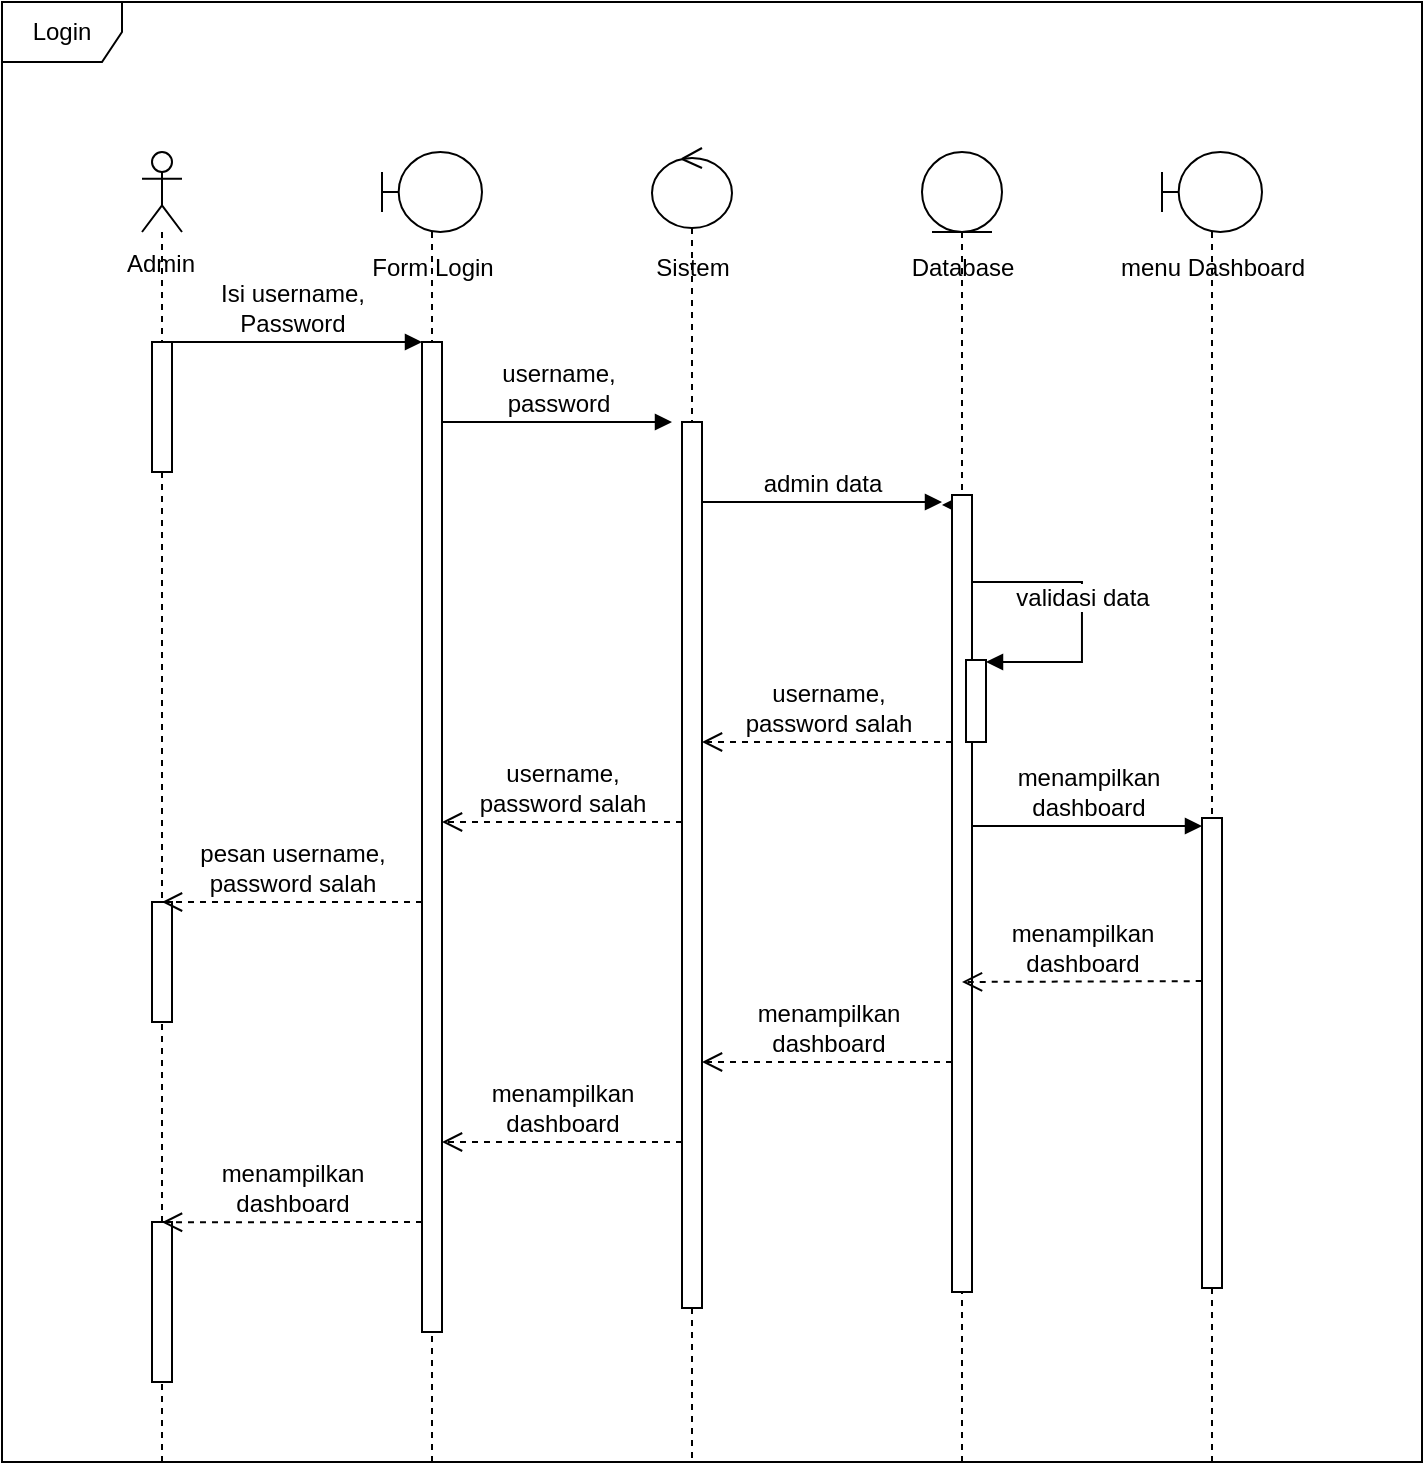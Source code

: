 <mxfile version="24.4.9" type="device">
  <diagram name="Page-1" id="Nw6xJRRrV9Ymw97xpsm8">
    <mxGraphModel dx="2049" dy="1103" grid="1" gridSize="10" guides="1" tooltips="1" connect="1" arrows="1" fold="1" page="1" pageScale="1" pageWidth="850" pageHeight="1100" math="0" shadow="0">
      <root>
        <mxCell id="0" />
        <mxCell id="1" parent="0" />
        <mxCell id="pRc9m_30AzVswk76E-eJ-11" value="Login" style="shape=umlFrame;whiteSpace=wrap;html=1;pointerEvents=0;" vertex="1" parent="1">
          <mxGeometry x="80" y="150" width="710" height="730" as="geometry" />
        </mxCell>
        <mxCell id="pRc9m_30AzVswk76E-eJ-15" value="" style="shape=umlLifeline;perimeter=lifelinePerimeter;whiteSpace=wrap;html=1;container=1;dropTarget=0;collapsible=0;recursiveResize=0;outlineConnect=0;portConstraint=eastwest;newEdgeStyle={&quot;curved&quot;:0,&quot;rounded&quot;:0};participant=umlActor;strokeColor=default;align=center;verticalAlign=middle;fontFamily=Helvetica;fontSize=12;fontColor=default;fillColor=default;" vertex="1" parent="1">
          <mxGeometry x="150" y="225" width="20" height="655" as="geometry" />
        </mxCell>
        <mxCell id="pRc9m_30AzVswk76E-eJ-26" value="" style="html=1;points=[[0,0,0,0,5],[0,1,0,0,-5],[1,0,0,0,5],[1,1,0,0,-5]];perimeter=orthogonalPerimeter;outlineConnect=0;targetShapes=umlLifeline;portConstraint=eastwest;newEdgeStyle={&quot;curved&quot;:0,&quot;rounded&quot;:0};strokeColor=default;align=center;verticalAlign=middle;fontFamily=Helvetica;fontSize=12;fontColor=default;fillColor=default;" vertex="1" parent="pRc9m_30AzVswk76E-eJ-15">
          <mxGeometry x="5" y="95" width="10" height="65" as="geometry" />
        </mxCell>
        <mxCell id="pRc9m_30AzVswk76E-eJ-43" value="" style="html=1;points=[[0,0,0,0,5],[0,1,0,0,-5],[1,0,0,0,5],[1,1,0,0,-5]];perimeter=orthogonalPerimeter;outlineConnect=0;targetShapes=umlLifeline;portConstraint=eastwest;newEdgeStyle={&quot;curved&quot;:0,&quot;rounded&quot;:0};strokeColor=default;align=center;verticalAlign=middle;fontFamily=Helvetica;fontSize=12;fontColor=default;fillColor=default;" vertex="1" parent="pRc9m_30AzVswk76E-eJ-15">
          <mxGeometry x="5" y="375" width="10" height="60" as="geometry" />
        </mxCell>
        <mxCell id="pRc9m_30AzVswk76E-eJ-51" value="" style="html=1;points=[[0,0,0,0,5],[0,1,0,0,-5],[1,0,0,0,5],[1,1,0,0,-5]];perimeter=orthogonalPerimeter;outlineConnect=0;targetShapes=umlLifeline;portConstraint=eastwest;newEdgeStyle={&quot;curved&quot;:0,&quot;rounded&quot;:0};strokeColor=default;align=center;verticalAlign=middle;fontFamily=Helvetica;fontSize=12;fontColor=default;fillColor=default;" vertex="1" parent="pRc9m_30AzVswk76E-eJ-15">
          <mxGeometry x="5" y="535" width="10" height="80" as="geometry" />
        </mxCell>
        <mxCell id="pRc9m_30AzVswk76E-eJ-17" value="Admin" style="text;html=1;align=center;verticalAlign=middle;resizable=0;points=[];autosize=1;strokeColor=none;fillColor=none;fontFamily=Helvetica;fontSize=12;fontColor=default;" vertex="1" parent="1">
          <mxGeometry x="129" y="266" width="60" height="30" as="geometry" />
        </mxCell>
        <mxCell id="pRc9m_30AzVswk76E-eJ-18" value="" style="shape=umlLifeline;perimeter=lifelinePerimeter;whiteSpace=wrap;html=1;container=1;dropTarget=0;collapsible=0;recursiveResize=0;outlineConnect=0;portConstraint=eastwest;newEdgeStyle={&quot;curved&quot;:0,&quot;rounded&quot;:0};participant=umlBoundary;strokeColor=default;align=center;verticalAlign=middle;fontFamily=Helvetica;fontSize=12;fontColor=default;fillColor=default;" vertex="1" parent="1">
          <mxGeometry x="270" y="225" width="50" height="655" as="geometry" />
        </mxCell>
        <mxCell id="pRc9m_30AzVswk76E-eJ-27" value="" style="html=1;points=[[0,0,0,0,5],[0,1,0,0,-5],[1,0,0,0,5],[1,1,0,0,-5]];perimeter=orthogonalPerimeter;outlineConnect=0;targetShapes=umlLifeline;portConstraint=eastwest;newEdgeStyle={&quot;curved&quot;:0,&quot;rounded&quot;:0};strokeColor=default;align=center;verticalAlign=middle;fontFamily=Helvetica;fontSize=12;fontColor=default;fillColor=default;" vertex="1" parent="pRc9m_30AzVswk76E-eJ-18">
          <mxGeometry x="20" y="95" width="10" height="495" as="geometry" />
        </mxCell>
        <mxCell id="pRc9m_30AzVswk76E-eJ-19" value="Form Login" style="text;html=1;align=center;verticalAlign=middle;resizable=0;points=[];autosize=1;strokeColor=none;fillColor=none;fontFamily=Helvetica;fontSize=12;fontColor=default;" vertex="1" parent="1">
          <mxGeometry x="255" y="268" width="80" height="30" as="geometry" />
        </mxCell>
        <mxCell id="pRc9m_30AzVswk76E-eJ-20" value="" style="shape=umlLifeline;perimeter=lifelinePerimeter;whiteSpace=wrap;html=1;container=1;dropTarget=0;collapsible=0;recursiveResize=0;outlineConnect=0;portConstraint=eastwest;newEdgeStyle={&quot;curved&quot;:0,&quot;rounded&quot;:0};participant=umlBoundary;strokeColor=default;align=center;verticalAlign=middle;fontFamily=Helvetica;fontSize=12;fontColor=default;fillColor=default;" vertex="1" parent="1">
          <mxGeometry x="660" y="225" width="50" height="655" as="geometry" />
        </mxCell>
        <mxCell id="pRc9m_30AzVswk76E-eJ-45" value="" style="html=1;points=[[0,0,0,0,5],[0,1,0,0,-5],[1,0,0,0,5],[1,1,0,0,-5]];perimeter=orthogonalPerimeter;outlineConnect=0;targetShapes=umlLifeline;portConstraint=eastwest;newEdgeStyle={&quot;curved&quot;:0,&quot;rounded&quot;:0};strokeColor=default;align=center;verticalAlign=middle;fontFamily=Helvetica;fontSize=12;fontColor=default;fillColor=default;" vertex="1" parent="pRc9m_30AzVswk76E-eJ-20">
          <mxGeometry x="20" y="333" width="10" height="235" as="geometry" />
        </mxCell>
        <mxCell id="pRc9m_30AzVswk76E-eJ-21" value="Database" style="text;html=1;align=center;verticalAlign=middle;resizable=0;points=[];autosize=1;strokeColor=none;fillColor=none;fontFamily=Helvetica;fontSize=12;fontColor=default;" vertex="1" parent="1">
          <mxGeometry x="525" y="268" width="70" height="30" as="geometry" />
        </mxCell>
        <mxCell id="pRc9m_30AzVswk76E-eJ-22" value="" style="shape=umlLifeline;perimeter=lifelinePerimeter;whiteSpace=wrap;html=1;container=1;dropTarget=0;collapsible=0;recursiveResize=0;outlineConnect=0;portConstraint=eastwest;newEdgeStyle={&quot;curved&quot;:0,&quot;rounded&quot;:0};participant=umlControl;strokeColor=default;align=center;verticalAlign=middle;fontFamily=Helvetica;fontSize=12;fontColor=default;fillColor=default;" vertex="1" parent="1">
          <mxGeometry x="405" y="223" width="40" height="657" as="geometry" />
        </mxCell>
        <mxCell id="pRc9m_30AzVswk76E-eJ-30" value="" style="html=1;points=[[0,0,0,0,5],[0,1,0,0,-5],[1,0,0,0,5],[1,1,0,0,-5]];perimeter=orthogonalPerimeter;outlineConnect=0;targetShapes=umlLifeline;portConstraint=eastwest;newEdgeStyle={&quot;curved&quot;:0,&quot;rounded&quot;:0};strokeColor=default;align=center;verticalAlign=middle;fontFamily=Helvetica;fontSize=12;fontColor=default;fillColor=default;" vertex="1" parent="pRc9m_30AzVswk76E-eJ-22">
          <mxGeometry x="15" y="137" width="10" height="443" as="geometry" />
        </mxCell>
        <mxCell id="pRc9m_30AzVswk76E-eJ-23" value="Sistem" style="text;html=1;align=center;verticalAlign=middle;resizable=0;points=[];autosize=1;strokeColor=none;fillColor=none;fontFamily=Helvetica;fontSize=12;fontColor=default;" vertex="1" parent="1">
          <mxGeometry x="395" y="268" width="60" height="30" as="geometry" />
        </mxCell>
        <mxCell id="pRc9m_30AzVswk76E-eJ-24" value="" style="shape=umlLifeline;perimeter=lifelinePerimeter;whiteSpace=wrap;html=1;container=1;dropTarget=0;collapsible=0;recursiveResize=0;outlineConnect=0;portConstraint=eastwest;newEdgeStyle={&quot;curved&quot;:0,&quot;rounded&quot;:0};participant=umlEntity;strokeColor=default;align=center;verticalAlign=middle;fontFamily=Helvetica;fontSize=12;fontColor=default;fillColor=default;" vertex="1" parent="1">
          <mxGeometry x="540" y="225" width="40" height="655" as="geometry" />
        </mxCell>
        <mxCell id="pRc9m_30AzVswk76E-eJ-34" style="edgeStyle=orthogonalEdgeStyle;rounded=0;orthogonalLoop=1;jettySize=auto;html=1;curved=0;exitX=0;exitY=0;exitDx=0;exitDy=5;exitPerimeter=0;fontFamily=Helvetica;fontSize=12;fontColor=default;" edge="1" parent="pRc9m_30AzVswk76E-eJ-24" source="pRc9m_30AzVswk76E-eJ-32">
          <mxGeometry relative="1" as="geometry">
            <mxPoint x="10" y="177" as="targetPoint" />
          </mxGeometry>
        </mxCell>
        <mxCell id="pRc9m_30AzVswk76E-eJ-32" value="" style="html=1;points=[[0,0,0,0,5],[0,1,0,0,-5],[1,0,0,0,5],[1,1,0,0,-5]];perimeter=orthogonalPerimeter;outlineConnect=0;targetShapes=umlLifeline;portConstraint=eastwest;newEdgeStyle={&quot;curved&quot;:0,&quot;rounded&quot;:0};strokeColor=default;align=center;verticalAlign=middle;fontFamily=Helvetica;fontSize=12;fontColor=default;fillColor=default;" vertex="1" parent="pRc9m_30AzVswk76E-eJ-24">
          <mxGeometry x="15" y="171.5" width="10" height="398.5" as="geometry" />
        </mxCell>
        <mxCell id="pRc9m_30AzVswk76E-eJ-38" value="validasi data" style="html=1;verticalAlign=bottom;endArrow=block;curved=0;rounded=0;fontFamily=Helvetica;fontSize=12;fontColor=default;" edge="1" parent="pRc9m_30AzVswk76E-eJ-24" source="pRc9m_30AzVswk76E-eJ-32" target="pRc9m_30AzVswk76E-eJ-40">
          <mxGeometry width="80" relative="1" as="geometry">
            <mxPoint x="30" y="215" as="sourcePoint" />
            <mxPoint x="40" y="255" as="targetPoint" />
            <Array as="points">
              <mxPoint x="79.98" y="215" />
              <mxPoint x="79.98" y="255" />
            </Array>
          </mxGeometry>
        </mxCell>
        <mxCell id="pRc9m_30AzVswk76E-eJ-40" value="" style="html=1;points=[[0,0,0,0,5],[0,1,0,0,-5],[1,0,0,0,5],[1,1,0,0,-5]];perimeter=orthogonalPerimeter;outlineConnect=0;targetShapes=umlLifeline;portConstraint=eastwest;newEdgeStyle={&quot;curved&quot;:0,&quot;rounded&quot;:0};strokeColor=default;align=center;verticalAlign=middle;fontFamily=Helvetica;fontSize=12;fontColor=default;fillColor=default;" vertex="1" parent="pRc9m_30AzVswk76E-eJ-24">
          <mxGeometry x="22" y="254" width="10" height="41" as="geometry" />
        </mxCell>
        <mxCell id="pRc9m_30AzVswk76E-eJ-25" value="menu Dashboard" style="text;html=1;align=center;verticalAlign=middle;resizable=0;points=[];autosize=1;strokeColor=none;fillColor=none;fontFamily=Helvetica;fontSize=12;fontColor=default;" vertex="1" parent="1">
          <mxGeometry x="625" y="268" width="120" height="30" as="geometry" />
        </mxCell>
        <mxCell id="pRc9m_30AzVswk76E-eJ-29" value="Isi username,&lt;div&gt;Password&lt;/div&gt;" style="html=1;verticalAlign=bottom;endArrow=block;curved=0;rounded=0;fontFamily=Helvetica;fontSize=12;fontColor=default;" edge="1" parent="1">
          <mxGeometry width="80" relative="1" as="geometry">
            <mxPoint x="160" y="320" as="sourcePoint" />
            <mxPoint x="290" y="320" as="targetPoint" />
          </mxGeometry>
        </mxCell>
        <mxCell id="pRc9m_30AzVswk76E-eJ-31" value="username,&lt;div&gt;password&lt;/div&gt;" style="html=1;verticalAlign=bottom;endArrow=block;curved=0;rounded=0;fontFamily=Helvetica;fontSize=12;fontColor=default;" edge="1" parent="1" source="pRc9m_30AzVswk76E-eJ-27">
          <mxGeometry width="80" relative="1" as="geometry">
            <mxPoint x="310" y="360" as="sourcePoint" />
            <mxPoint x="415" y="360" as="targetPoint" />
          </mxGeometry>
        </mxCell>
        <mxCell id="pRc9m_30AzVswk76E-eJ-33" value="admin data" style="html=1;verticalAlign=bottom;endArrow=block;curved=0;rounded=0;fontFamily=Helvetica;fontSize=12;fontColor=default;" edge="1" parent="1">
          <mxGeometry width="80" relative="1" as="geometry">
            <mxPoint x="430" y="400" as="sourcePoint" />
            <mxPoint x="550" y="400" as="targetPoint" />
          </mxGeometry>
        </mxCell>
        <mxCell id="pRc9m_30AzVswk76E-eJ-41" value="username,&lt;div&gt;password salah&lt;/div&gt;" style="html=1;verticalAlign=bottom;endArrow=open;dashed=1;endSize=8;curved=0;rounded=0;fontFamily=Helvetica;fontSize=12;fontColor=default;" edge="1" parent="1">
          <mxGeometry relative="1" as="geometry">
            <mxPoint x="555" y="520" as="sourcePoint" />
            <mxPoint x="430" y="520" as="targetPoint" />
          </mxGeometry>
        </mxCell>
        <mxCell id="pRc9m_30AzVswk76E-eJ-42" value="username,&lt;div&gt;password salah&lt;/div&gt;" style="html=1;verticalAlign=bottom;endArrow=open;dashed=1;endSize=8;curved=0;rounded=0;fontFamily=Helvetica;fontSize=12;fontColor=default;" edge="1" parent="1">
          <mxGeometry relative="1" as="geometry">
            <mxPoint x="420" y="560" as="sourcePoint" />
            <mxPoint x="300" y="560" as="targetPoint" />
            <mxPoint as="offset" />
          </mxGeometry>
        </mxCell>
        <mxCell id="pRc9m_30AzVswk76E-eJ-44" value="pesan username,&lt;div&gt;password salah&lt;/div&gt;" style="html=1;verticalAlign=bottom;endArrow=open;dashed=1;endSize=8;curved=0;rounded=0;fontFamily=Helvetica;fontSize=12;fontColor=default;" edge="1" parent="1" target="pRc9m_30AzVswk76E-eJ-15">
          <mxGeometry relative="1" as="geometry">
            <mxPoint x="290" y="600" as="sourcePoint" />
            <mxPoint x="210" y="600" as="targetPoint" />
          </mxGeometry>
        </mxCell>
        <mxCell id="pRc9m_30AzVswk76E-eJ-46" value="menampilkan&lt;div&gt;dashboard&lt;/div&gt;" style="html=1;verticalAlign=bottom;endArrow=block;curved=0;rounded=0;fontFamily=Helvetica;fontSize=12;fontColor=default;" edge="1" parent="1">
          <mxGeometry width="80" relative="1" as="geometry">
            <mxPoint x="565" y="562" as="sourcePoint" />
            <mxPoint x="680" y="562" as="targetPoint" />
          </mxGeometry>
        </mxCell>
        <mxCell id="pRc9m_30AzVswk76E-eJ-47" value="menampilkan&lt;div&gt;dashboard&lt;/div&gt;" style="html=1;verticalAlign=bottom;endArrow=open;dashed=1;endSize=8;curved=0;rounded=0;fontFamily=Helvetica;fontSize=12;fontColor=default;exitX=-0.014;exitY=0.347;exitDx=0;exitDy=0;exitPerimeter=0;entryX=0.5;entryY=0.611;entryDx=0;entryDy=0;entryPerimeter=0;" edge="1" parent="1" source="pRc9m_30AzVswk76E-eJ-45" target="pRc9m_30AzVswk76E-eJ-32">
          <mxGeometry relative="1" as="geometry">
            <mxPoint x="675" y="640" as="sourcePoint" />
            <mxPoint x="570" y="640" as="targetPoint" />
          </mxGeometry>
        </mxCell>
        <mxCell id="pRc9m_30AzVswk76E-eJ-48" value="menampilkan&lt;div&gt;dashboard&lt;/div&gt;" style="html=1;verticalAlign=bottom;endArrow=open;dashed=1;endSize=8;curved=0;rounded=0;fontFamily=Helvetica;fontSize=12;fontColor=default;entryX=0.5;entryY=0.611;entryDx=0;entryDy=0;entryPerimeter=0;" edge="1" parent="1" source="pRc9m_30AzVswk76E-eJ-32">
          <mxGeometry relative="1" as="geometry">
            <mxPoint x="550" y="680" as="sourcePoint" />
            <mxPoint x="430" y="680" as="targetPoint" />
          </mxGeometry>
        </mxCell>
        <mxCell id="pRc9m_30AzVswk76E-eJ-49" value="menampilkan&lt;div&gt;dashboard&lt;/div&gt;" style="html=1;verticalAlign=bottom;endArrow=open;dashed=1;endSize=8;curved=0;rounded=0;fontFamily=Helvetica;fontSize=12;fontColor=default;exitX=-0.014;exitY=0.347;exitDx=0;exitDy=0;exitPerimeter=0;entryX=0.5;entryY=0.611;entryDx=0;entryDy=0;entryPerimeter=0;" edge="1" parent="1">
          <mxGeometry relative="1" as="geometry">
            <mxPoint x="420" y="720" as="sourcePoint" />
            <mxPoint x="300" y="720" as="targetPoint" />
          </mxGeometry>
        </mxCell>
        <mxCell id="pRc9m_30AzVswk76E-eJ-50" value="menampilkan&lt;div&gt;dashboard&lt;/div&gt;" style="html=1;verticalAlign=bottom;endArrow=open;dashed=1;endSize=8;curved=0;rounded=0;fontFamily=Helvetica;fontSize=12;fontColor=default;exitX=-0.014;exitY=0.347;exitDx=0;exitDy=0;exitPerimeter=0;entryX=0.5;entryY=0.817;entryDx=0;entryDy=0;entryPerimeter=0;" edge="1" parent="1" target="pRc9m_30AzVswk76E-eJ-15">
          <mxGeometry relative="1" as="geometry">
            <mxPoint x="290" y="760" as="sourcePoint" />
            <mxPoint x="170" y="760" as="targetPoint" />
          </mxGeometry>
        </mxCell>
      </root>
    </mxGraphModel>
  </diagram>
</mxfile>
